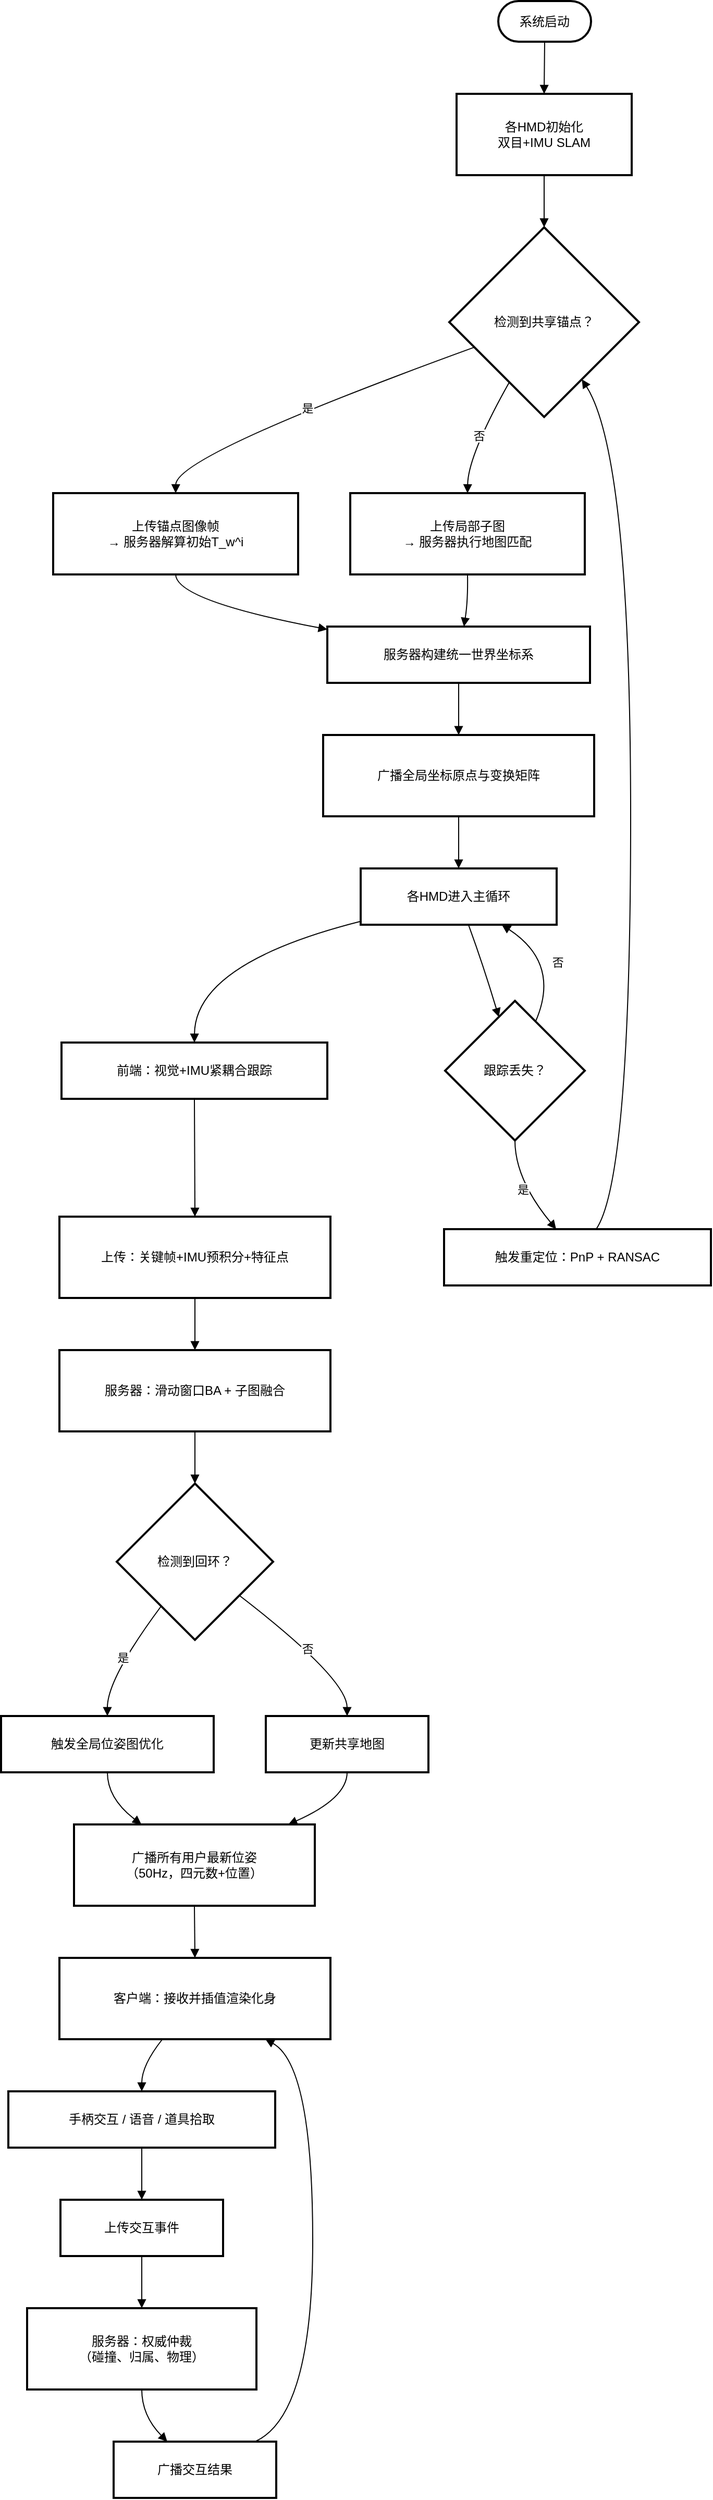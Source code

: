 <mxfile version="28.2.8">
  <diagram name="第 1 页" id="MCswyIxpG-RXmPOFU7ru">
    <mxGraphModel dx="1426" dy="751" grid="1" gridSize="10" guides="1" tooltips="1" connect="1" arrows="1" fold="1" page="1" pageScale="1" pageWidth="827" pageHeight="1169" math="0" shadow="0">
      <root>
        <mxCell id="0" />
        <mxCell id="1" parent="0" />
        <mxCell id="UvxciL1jiyGmZtP1AYeC-1" value="系统启动" style="rounded=1;whiteSpace=wrap;arcSize=50;strokeWidth=2;" vertex="1" parent="1">
          <mxGeometry x="497" y="20" width="89" height="39" as="geometry" />
        </mxCell>
        <mxCell id="UvxciL1jiyGmZtP1AYeC-2" value="各HMD初始化&#xa;双目+IMU SLAM" style="whiteSpace=wrap;strokeWidth=2;" vertex="1" parent="1">
          <mxGeometry x="457" y="109" width="168" height="78" as="geometry" />
        </mxCell>
        <mxCell id="UvxciL1jiyGmZtP1AYeC-3" value="检测到共享锚点？" style="rhombus;strokeWidth=2;whiteSpace=wrap;" vertex="1" parent="1">
          <mxGeometry x="450" y="237" width="182" height="182" as="geometry" />
        </mxCell>
        <mxCell id="UvxciL1jiyGmZtP1AYeC-4" value="上传锚点图像帧&#xa;→ 服务器解算初始T_w^i" style="whiteSpace=wrap;strokeWidth=2;" vertex="1" parent="1">
          <mxGeometry x="70" y="492" width="235" height="78" as="geometry" />
        </mxCell>
        <mxCell id="UvxciL1jiyGmZtP1AYeC-5" value="上传局部子图&#xa;→ 服务器执行地图匹配" style="whiteSpace=wrap;strokeWidth=2;" vertex="1" parent="1">
          <mxGeometry x="355" y="492" width="225" height="78" as="geometry" />
        </mxCell>
        <mxCell id="UvxciL1jiyGmZtP1AYeC-6" value="服务器构建统一世界坐标系" style="whiteSpace=wrap;strokeWidth=2;" vertex="1" parent="1">
          <mxGeometry x="333" y="620" width="252" height="54" as="geometry" />
        </mxCell>
        <mxCell id="UvxciL1jiyGmZtP1AYeC-7" value="广播全局坐标原点与变换矩阵" style="whiteSpace=wrap;strokeWidth=2;" vertex="1" parent="1">
          <mxGeometry x="329" y="724" width="260" height="78" as="geometry" />
        </mxCell>
        <mxCell id="UvxciL1jiyGmZtP1AYeC-8" value="各HMD进入主循环" style="whiteSpace=wrap;strokeWidth=2;" vertex="1" parent="1">
          <mxGeometry x="365" y="852" width="188" height="54" as="geometry" />
        </mxCell>
        <mxCell id="UvxciL1jiyGmZtP1AYeC-9" value="前端：视觉+IMU紧耦合跟踪" style="whiteSpace=wrap;strokeWidth=2;" vertex="1" parent="1">
          <mxGeometry x="78" y="1019" width="255" height="54" as="geometry" />
        </mxCell>
        <mxCell id="UvxciL1jiyGmZtP1AYeC-10" value="上传：关键帧+IMU预积分+特征点" style="whiteSpace=wrap;strokeWidth=2;" vertex="1" parent="1">
          <mxGeometry x="76" y="1186" width="260" height="78" as="geometry" />
        </mxCell>
        <mxCell id="UvxciL1jiyGmZtP1AYeC-11" value="服务器：滑动窗口BA + 子图融合" style="whiteSpace=wrap;strokeWidth=2;" vertex="1" parent="1">
          <mxGeometry x="76" y="1314" width="260" height="78" as="geometry" />
        </mxCell>
        <mxCell id="UvxciL1jiyGmZtP1AYeC-12" value="检测到回环？" style="rhombus;strokeWidth=2;whiteSpace=wrap;" vertex="1" parent="1">
          <mxGeometry x="131" y="1442" width="150" height="150" as="geometry" />
        </mxCell>
        <mxCell id="UvxciL1jiyGmZtP1AYeC-13" value="触发全局位姿图优化" style="whiteSpace=wrap;strokeWidth=2;" vertex="1" parent="1">
          <mxGeometry x="20" y="1665" width="204" height="54" as="geometry" />
        </mxCell>
        <mxCell id="UvxciL1jiyGmZtP1AYeC-14" value="更新共享地图" style="whiteSpace=wrap;strokeWidth=2;" vertex="1" parent="1">
          <mxGeometry x="274" y="1665" width="156" height="54" as="geometry" />
        </mxCell>
        <mxCell id="UvxciL1jiyGmZtP1AYeC-15" value="广播所有用户最新位姿&#xa;（50Hz，四元数+位置）" style="whiteSpace=wrap;strokeWidth=2;" vertex="1" parent="1">
          <mxGeometry x="90" y="1769" width="231" height="78" as="geometry" />
        </mxCell>
        <mxCell id="UvxciL1jiyGmZtP1AYeC-16" value="客户端：接收并插值渲染化身" style="whiteSpace=wrap;strokeWidth=2;" vertex="1" parent="1">
          <mxGeometry x="76" y="1897" width="260" height="78" as="geometry" />
        </mxCell>
        <mxCell id="UvxciL1jiyGmZtP1AYeC-17" value="手柄交互 / 语音 / 道具拾取" style="whiteSpace=wrap;strokeWidth=2;" vertex="1" parent="1">
          <mxGeometry x="27" y="2025" width="256" height="54" as="geometry" />
        </mxCell>
        <mxCell id="UvxciL1jiyGmZtP1AYeC-18" value="上传交互事件" style="whiteSpace=wrap;strokeWidth=2;" vertex="1" parent="1">
          <mxGeometry x="77" y="2129" width="156" height="54" as="geometry" />
        </mxCell>
        <mxCell id="UvxciL1jiyGmZtP1AYeC-19" value="服务器：权威仲裁&#xa;（碰撞、归属、物理）" style="whiteSpace=wrap;strokeWidth=2;" vertex="1" parent="1">
          <mxGeometry x="45" y="2233" width="220" height="78" as="geometry" />
        </mxCell>
        <mxCell id="UvxciL1jiyGmZtP1AYeC-20" value="广播交互结果" style="whiteSpace=wrap;strokeWidth=2;" vertex="1" parent="1">
          <mxGeometry x="128" y="2361" width="156" height="54" as="geometry" />
        </mxCell>
        <mxCell id="UvxciL1jiyGmZtP1AYeC-21" value="跟踪丢失？" style="rhombus;strokeWidth=2;whiteSpace=wrap;" vertex="1" parent="1">
          <mxGeometry x="446" y="979" width="134" height="134" as="geometry" />
        </mxCell>
        <mxCell id="UvxciL1jiyGmZtP1AYeC-22" value="触发重定位：PnP + RANSAC" style="whiteSpace=wrap;strokeWidth=2;" vertex="1" parent="1">
          <mxGeometry x="445" y="1198" width="256" height="54" as="geometry" />
        </mxCell>
        <mxCell id="UvxciL1jiyGmZtP1AYeC-23" value="" style="curved=1;startArrow=none;endArrow=block;exitX=0.5;exitY=1;entryX=0.5;entryY=0;rounded=0;" edge="1" parent="1" source="UvxciL1jiyGmZtP1AYeC-1" target="UvxciL1jiyGmZtP1AYeC-2">
          <mxGeometry relative="1" as="geometry">
            <Array as="points" />
          </mxGeometry>
        </mxCell>
        <mxCell id="UvxciL1jiyGmZtP1AYeC-24" value="" style="curved=1;startArrow=none;endArrow=block;exitX=0.5;exitY=1;entryX=0.5;entryY=0;rounded=0;" edge="1" parent="1" source="UvxciL1jiyGmZtP1AYeC-2" target="UvxciL1jiyGmZtP1AYeC-3">
          <mxGeometry relative="1" as="geometry">
            <Array as="points" />
          </mxGeometry>
        </mxCell>
        <mxCell id="UvxciL1jiyGmZtP1AYeC-25" value="是" style="curved=1;startArrow=none;endArrow=block;exitX=0;exitY=0.68;entryX=0.5;entryY=0;rounded=0;" edge="1" parent="1" source="UvxciL1jiyGmZtP1AYeC-3" target="UvxciL1jiyGmZtP1AYeC-4">
          <mxGeometry relative="1" as="geometry">
            <Array as="points">
              <mxPoint x="188" y="456" />
            </Array>
          </mxGeometry>
        </mxCell>
        <mxCell id="UvxciL1jiyGmZtP1AYeC-26" value="否" style="curved=1;startArrow=none;endArrow=block;exitX=0.21;exitY=1;entryX=0.5;entryY=0;rounded=0;" edge="1" parent="1" source="UvxciL1jiyGmZtP1AYeC-3" target="UvxciL1jiyGmZtP1AYeC-5">
          <mxGeometry relative="1" as="geometry">
            <Array as="points">
              <mxPoint x="468" y="456" />
            </Array>
          </mxGeometry>
        </mxCell>
        <mxCell id="UvxciL1jiyGmZtP1AYeC-27" value="" style="curved=1;startArrow=none;endArrow=block;exitX=0.5;exitY=1;entryX=0;entryY=0.05;rounded=0;" edge="1" parent="1" source="UvxciL1jiyGmZtP1AYeC-4" target="UvxciL1jiyGmZtP1AYeC-6">
          <mxGeometry relative="1" as="geometry">
            <Array as="points">
              <mxPoint x="188" y="595" />
            </Array>
          </mxGeometry>
        </mxCell>
        <mxCell id="UvxciL1jiyGmZtP1AYeC-28" value="" style="curved=1;startArrow=none;endArrow=block;exitX=0.5;exitY=1;entryX=0.52;entryY=0;rounded=0;" edge="1" parent="1" source="UvxciL1jiyGmZtP1AYeC-5" target="UvxciL1jiyGmZtP1AYeC-6">
          <mxGeometry relative="1" as="geometry">
            <Array as="points">
              <mxPoint x="468" y="595" />
            </Array>
          </mxGeometry>
        </mxCell>
        <mxCell id="UvxciL1jiyGmZtP1AYeC-29" value="" style="curved=1;startArrow=none;endArrow=block;exitX=0.5;exitY=1;entryX=0.5;entryY=0;rounded=0;" edge="1" parent="1" source="UvxciL1jiyGmZtP1AYeC-6" target="UvxciL1jiyGmZtP1AYeC-7">
          <mxGeometry relative="1" as="geometry">
            <Array as="points" />
          </mxGeometry>
        </mxCell>
        <mxCell id="UvxciL1jiyGmZtP1AYeC-30" value="" style="curved=1;startArrow=none;endArrow=block;exitX=0.5;exitY=1;entryX=0.5;entryY=0;rounded=0;" edge="1" parent="1" source="UvxciL1jiyGmZtP1AYeC-7" target="UvxciL1jiyGmZtP1AYeC-8">
          <mxGeometry relative="1" as="geometry">
            <Array as="points" />
          </mxGeometry>
        </mxCell>
        <mxCell id="UvxciL1jiyGmZtP1AYeC-31" value="" style="curved=1;startArrow=none;endArrow=block;exitX=0;exitY=0.94;entryX=0.5;entryY=0;rounded=0;" edge="1" parent="1" source="UvxciL1jiyGmZtP1AYeC-8" target="UvxciL1jiyGmZtP1AYeC-9">
          <mxGeometry relative="1" as="geometry">
            <Array as="points">
              <mxPoint x="206" y="943" />
            </Array>
          </mxGeometry>
        </mxCell>
        <mxCell id="UvxciL1jiyGmZtP1AYeC-32" value="" style="curved=1;startArrow=none;endArrow=block;exitX=0.5;exitY=1;entryX=0.5;entryY=0;rounded=0;" edge="1" parent="1" source="UvxciL1jiyGmZtP1AYeC-9" target="UvxciL1jiyGmZtP1AYeC-10">
          <mxGeometry relative="1" as="geometry">
            <Array as="points" />
          </mxGeometry>
        </mxCell>
        <mxCell id="UvxciL1jiyGmZtP1AYeC-33" value="" style="curved=1;startArrow=none;endArrow=block;exitX=0.5;exitY=1;entryX=0.5;entryY=0;rounded=0;" edge="1" parent="1" source="UvxciL1jiyGmZtP1AYeC-10" target="UvxciL1jiyGmZtP1AYeC-11">
          <mxGeometry relative="1" as="geometry">
            <Array as="points" />
          </mxGeometry>
        </mxCell>
        <mxCell id="UvxciL1jiyGmZtP1AYeC-34" value="" style="curved=1;startArrow=none;endArrow=block;exitX=0.5;exitY=1;entryX=0.5;entryY=0;rounded=0;" edge="1" parent="1" source="UvxciL1jiyGmZtP1AYeC-11" target="UvxciL1jiyGmZtP1AYeC-12">
          <mxGeometry relative="1" as="geometry">
            <Array as="points" />
          </mxGeometry>
        </mxCell>
        <mxCell id="UvxciL1jiyGmZtP1AYeC-35" value="是" style="curved=1;startArrow=none;endArrow=block;exitX=0.12;exitY=1;entryX=0.5;entryY=0;rounded=0;" edge="1" parent="1" source="UvxciL1jiyGmZtP1AYeC-12" target="UvxciL1jiyGmZtP1AYeC-13">
          <mxGeometry relative="1" as="geometry">
            <Array as="points">
              <mxPoint x="122" y="1629" />
            </Array>
          </mxGeometry>
        </mxCell>
        <mxCell id="UvxciL1jiyGmZtP1AYeC-36" value="否" style="curved=1;startArrow=none;endArrow=block;exitX=1;exitY=0.88;entryX=0.5;entryY=0;rounded=0;" edge="1" parent="1" source="UvxciL1jiyGmZtP1AYeC-12" target="UvxciL1jiyGmZtP1AYeC-14">
          <mxGeometry relative="1" as="geometry">
            <Array as="points">
              <mxPoint x="352" y="1629" />
            </Array>
          </mxGeometry>
        </mxCell>
        <mxCell id="UvxciL1jiyGmZtP1AYeC-37" value="" style="curved=1;startArrow=none;endArrow=block;exitX=0.5;exitY=1;entryX=0.28;entryY=0;rounded=0;" edge="1" parent="1" source="UvxciL1jiyGmZtP1AYeC-13" target="UvxciL1jiyGmZtP1AYeC-15">
          <mxGeometry relative="1" as="geometry">
            <Array as="points">
              <mxPoint x="122" y="1744" />
            </Array>
          </mxGeometry>
        </mxCell>
        <mxCell id="UvxciL1jiyGmZtP1AYeC-38" value="" style="curved=1;startArrow=none;endArrow=block;exitX=0.5;exitY=1;entryX=0.89;entryY=0;rounded=0;" edge="1" parent="1" source="UvxciL1jiyGmZtP1AYeC-14" target="UvxciL1jiyGmZtP1AYeC-15">
          <mxGeometry relative="1" as="geometry">
            <Array as="points">
              <mxPoint x="352" y="1744" />
            </Array>
          </mxGeometry>
        </mxCell>
        <mxCell id="UvxciL1jiyGmZtP1AYeC-39" value="" style="curved=1;startArrow=none;endArrow=block;exitX=0.5;exitY=1;entryX=0.5;entryY=0;rounded=0;" edge="1" parent="1" source="UvxciL1jiyGmZtP1AYeC-15" target="UvxciL1jiyGmZtP1AYeC-16">
          <mxGeometry relative="1" as="geometry">
            <Array as="points" />
          </mxGeometry>
        </mxCell>
        <mxCell id="UvxciL1jiyGmZtP1AYeC-40" value="" style="curved=1;startArrow=none;endArrow=block;exitX=0.38;exitY=1;entryX=0.5;entryY=0;rounded=0;" edge="1" parent="1" source="UvxciL1jiyGmZtP1AYeC-16" target="UvxciL1jiyGmZtP1AYeC-17">
          <mxGeometry relative="1" as="geometry">
            <Array as="points">
              <mxPoint x="155" y="2000" />
            </Array>
          </mxGeometry>
        </mxCell>
        <mxCell id="UvxciL1jiyGmZtP1AYeC-41" value="" style="curved=1;startArrow=none;endArrow=block;exitX=0.5;exitY=1;entryX=0.5;entryY=0;rounded=0;" edge="1" parent="1" source="UvxciL1jiyGmZtP1AYeC-17" target="UvxciL1jiyGmZtP1AYeC-18">
          <mxGeometry relative="1" as="geometry">
            <Array as="points" />
          </mxGeometry>
        </mxCell>
        <mxCell id="UvxciL1jiyGmZtP1AYeC-42" value="" style="curved=1;startArrow=none;endArrow=block;exitX=0.5;exitY=1;entryX=0.5;entryY=0;rounded=0;" edge="1" parent="1" source="UvxciL1jiyGmZtP1AYeC-18" target="UvxciL1jiyGmZtP1AYeC-19">
          <mxGeometry relative="1" as="geometry">
            <Array as="points" />
          </mxGeometry>
        </mxCell>
        <mxCell id="UvxciL1jiyGmZtP1AYeC-43" value="" style="curved=1;startArrow=none;endArrow=block;exitX=0.5;exitY=1;entryX=0.33;entryY=0;rounded=0;" edge="1" parent="1" source="UvxciL1jiyGmZtP1AYeC-19" target="UvxciL1jiyGmZtP1AYeC-20">
          <mxGeometry relative="1" as="geometry">
            <Array as="points">
              <mxPoint x="155" y="2336" />
            </Array>
          </mxGeometry>
        </mxCell>
        <mxCell id="UvxciL1jiyGmZtP1AYeC-44" value="" style="curved=1;startArrow=none;endArrow=block;exitX=0.87;exitY=0;entryX=0.76;entryY=1;rounded=0;" edge="1" parent="1" source="UvxciL1jiyGmZtP1AYeC-20" target="UvxciL1jiyGmZtP1AYeC-16">
          <mxGeometry relative="1" as="geometry">
            <Array as="points">
              <mxPoint x="319" y="2336" />
              <mxPoint x="319" y="2000" />
            </Array>
          </mxGeometry>
        </mxCell>
        <mxCell id="UvxciL1jiyGmZtP1AYeC-45" value="" style="curved=1;startArrow=none;endArrow=block;exitX=0.55;exitY=1;entryX=0.35;entryY=0;rounded=0;" edge="1" parent="1" source="UvxciL1jiyGmZtP1AYeC-8" target="UvxciL1jiyGmZtP1AYeC-21">
          <mxGeometry relative="1" as="geometry">
            <Array as="points">
              <mxPoint x="482" y="943" />
            </Array>
          </mxGeometry>
        </mxCell>
        <mxCell id="UvxciL1jiyGmZtP1AYeC-46" value="是" style="curved=1;startArrow=none;endArrow=block;exitX=0.5;exitY=1;entryX=0.42;entryY=0;rounded=0;" edge="1" parent="1" source="UvxciL1jiyGmZtP1AYeC-21" target="UvxciL1jiyGmZtP1AYeC-22">
          <mxGeometry relative="1" as="geometry">
            <Array as="points">
              <mxPoint x="513" y="1150" />
            </Array>
          </mxGeometry>
        </mxCell>
        <mxCell id="UvxciL1jiyGmZtP1AYeC-47" value="" style="curved=1;startArrow=none;endArrow=block;exitX=0.57;exitY=0;entryX=0.83;entryY=1;rounded=0;" edge="1" parent="1" source="UvxciL1jiyGmZtP1AYeC-22" target="UvxciL1jiyGmZtP1AYeC-3">
          <mxGeometry relative="1" as="geometry">
            <Array as="points">
              <mxPoint x="624" y="1150" />
              <mxPoint x="624" y="456" />
            </Array>
          </mxGeometry>
        </mxCell>
        <mxCell id="UvxciL1jiyGmZtP1AYeC-48" value="否" style="curved=1;startArrow=none;endArrow=block;exitX=0.71;exitY=0;entryX=0.72;entryY=1;rounded=0;" edge="1" parent="1" source="UvxciL1jiyGmZtP1AYeC-21" target="UvxciL1jiyGmZtP1AYeC-8">
          <mxGeometry relative="1" as="geometry">
            <Array as="points">
              <mxPoint x="557" y="943" />
            </Array>
          </mxGeometry>
        </mxCell>
      </root>
    </mxGraphModel>
  </diagram>
</mxfile>

